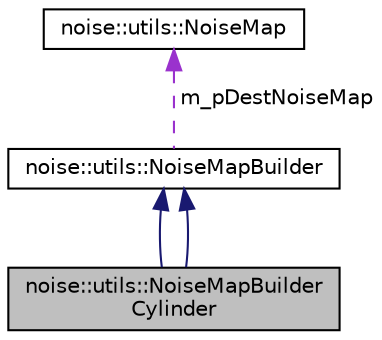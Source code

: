 digraph "noise::utils::NoiseMapBuilderCylinder"
{
  edge [fontname="Helvetica",fontsize="10",labelfontname="Helvetica",labelfontsize="10"];
  node [fontname="Helvetica",fontsize="10",shape=record];
  Node1 [label="noise::utils::NoiseMapBuilder\lCylinder",height=0.2,width=0.4,color="black", fillcolor="grey75", style="filled" fontcolor="black"];
  Node2 -> Node1 [dir="back",color="midnightblue",fontsize="10",style="solid",fontname="Helvetica"];
  Node2 [label="noise::utils::NoiseMapBuilder",height=0.2,width=0.4,color="black", fillcolor="white", style="filled",URL="$classnoise_1_1utils_1_1_noise_map_builder.html"];
  Node3 -> Node2 [dir="back",color="darkorchid3",fontsize="10",style="dashed",label=" m_pDestNoiseMap" ,fontname="Helvetica"];
  Node3 [label="noise::utils::NoiseMap",height=0.2,width=0.4,color="black", fillcolor="white", style="filled",URL="$classnoise_1_1utils_1_1_noise_map.html"];
  Node2 -> Node1 [dir="back",color="midnightblue",fontsize="10",style="solid",fontname="Helvetica"];
}

